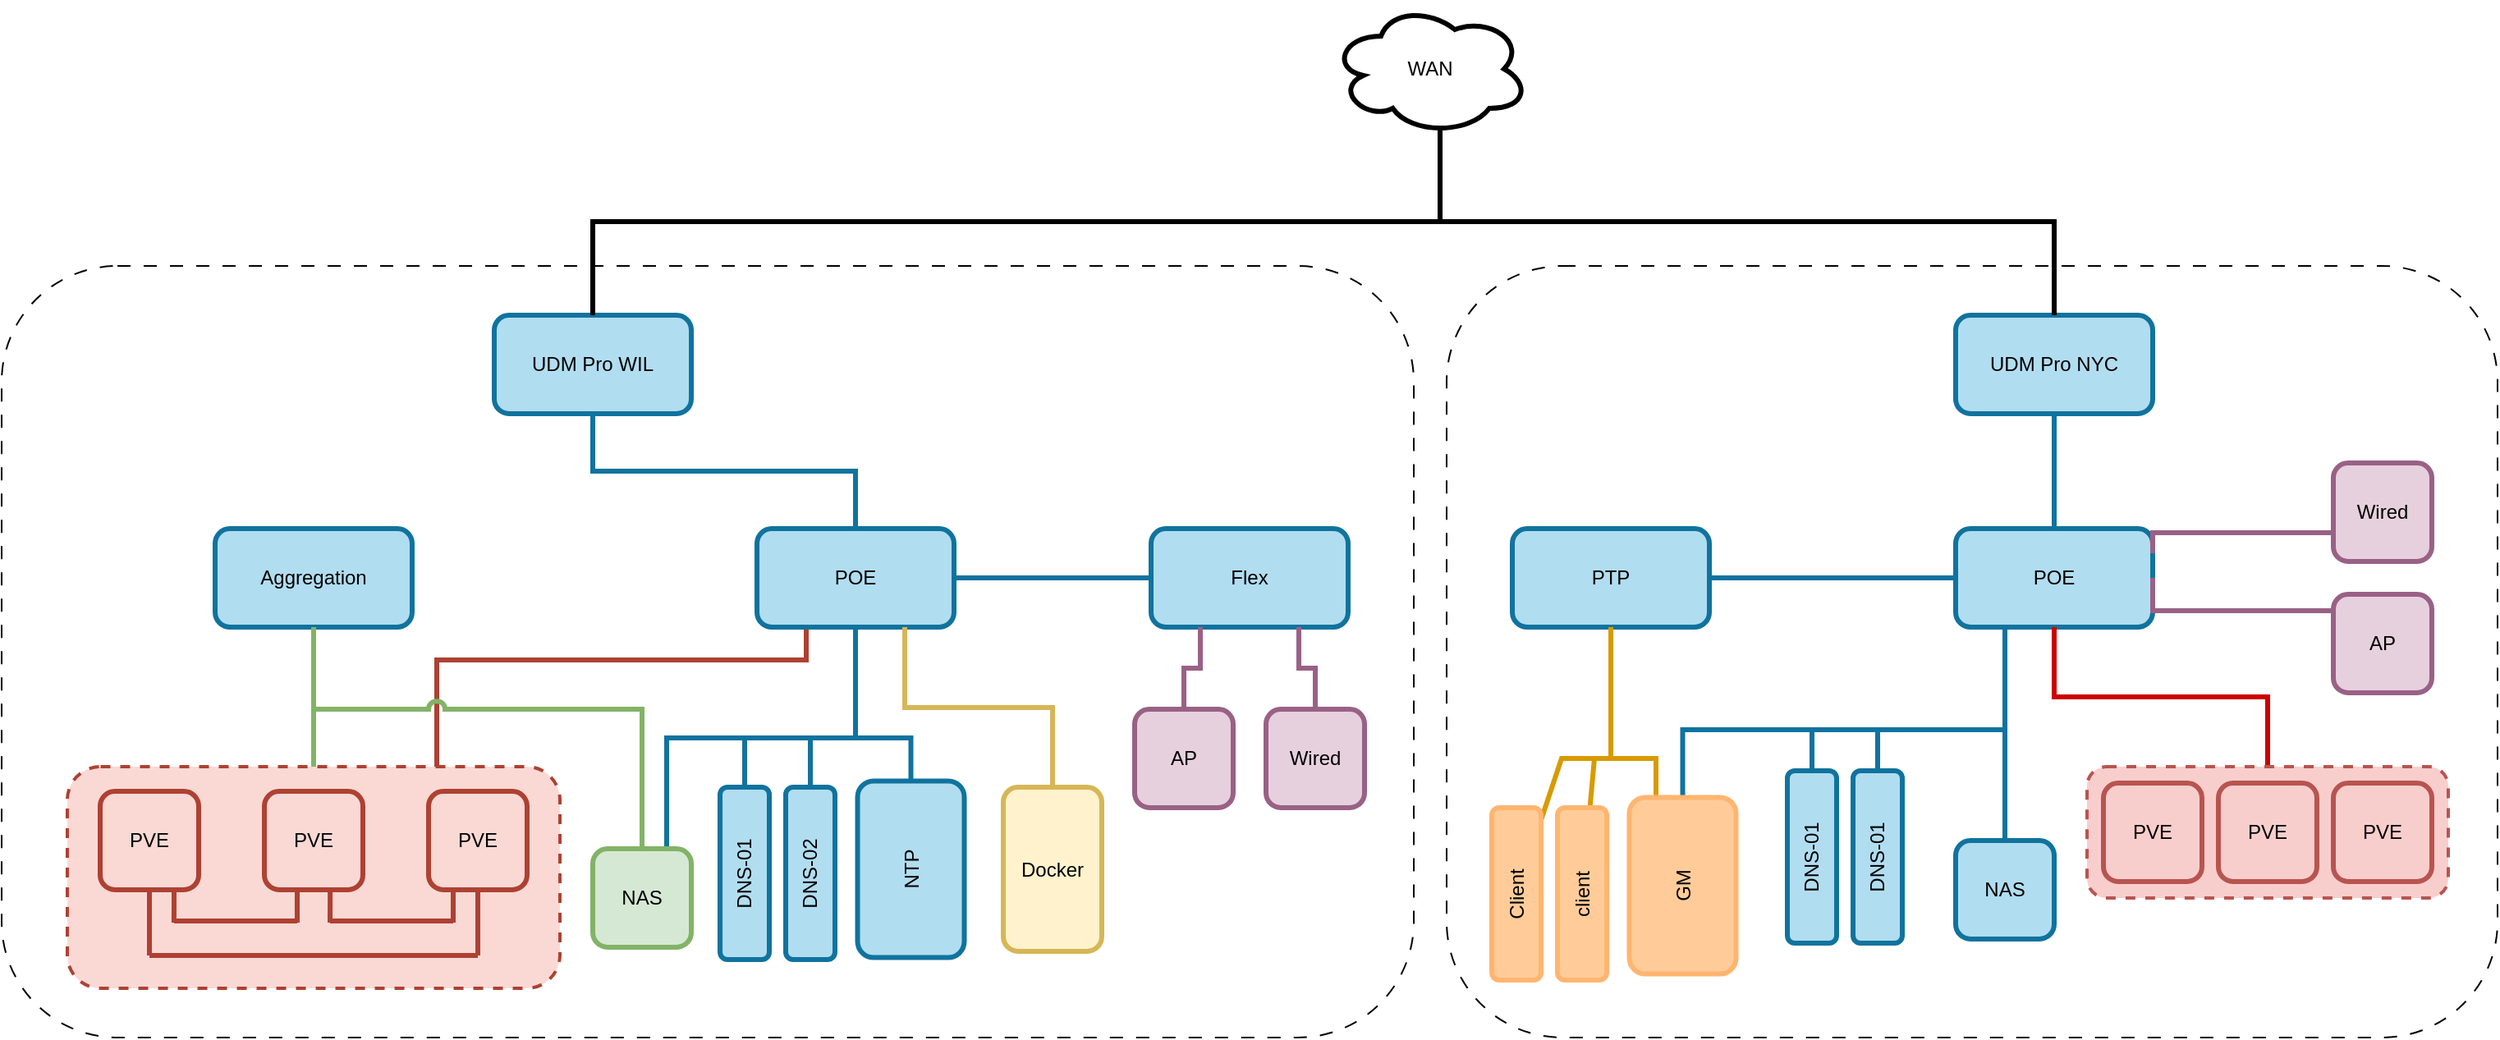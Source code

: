 <mxfile version="26.2.14">
  <diagram name="Page-1" id="lpGjizRIBNB4KOwUtDhZ">
    <mxGraphModel dx="1426" dy="777" grid="1" gridSize="10" guides="1" tooltips="1" connect="1" arrows="1" fold="1" page="1" pageScale="1" pageWidth="850" pageHeight="1100" math="0" shadow="0">
      <root>
        <mxCell id="0" />
        <mxCell id="1" parent="0" />
        <mxCell id="pDLpb-r-_teEG-7h8mRC-50" value="" style="rounded=1;whiteSpace=wrap;html=1;fillColor=none;strokeColor=default;dashed=1;dashPattern=8 8;strokeWidth=1;" parent="1" vertex="1">
          <mxGeometry x="20" y="200" width="860" height="470" as="geometry" />
        </mxCell>
        <mxCell id="pDLpb-r-_teEG-7h8mRC-169" style="edgeStyle=elbowEdgeStyle;rounded=0;orthogonalLoop=1;jettySize=auto;elbow=vertical;html=1;fillColor=#d5e8d4;gradientColor=#97d077;strokeColor=#82b366;strokeWidth=3;endArrow=none;startFill=0;" parent="1" source="pDLpb-r-_teEG-7h8mRC-13" edge="1">
          <mxGeometry relative="1" as="geometry">
            <mxPoint x="210" y="420" as="targetPoint" />
          </mxGeometry>
        </mxCell>
        <mxCell id="pDLpb-r-_teEG-7h8mRC-13" value="" style="rounded=1;whiteSpace=wrap;html=1;dashed=1;fillColor=#fad9d5;strokeColor=#ae4132;strokeWidth=2;" parent="1" vertex="1">
          <mxGeometry x="60" y="505" width="300" height="135" as="geometry" />
        </mxCell>
        <mxCell id="pDLpb-r-_teEG-7h8mRC-93" value="" style="rounded=1;whiteSpace=wrap;html=1;fillColor=none;strokeColor=default;dashed=1;dashPattern=8 8;strokeWidth=1;" parent="1" vertex="1">
          <mxGeometry x="900" y="200" width="640" height="470" as="geometry" />
        </mxCell>
        <mxCell id="pDLpb-r-_teEG-7h8mRC-33" style="edgeStyle=elbowEdgeStyle;rounded=0;orthogonalLoop=1;jettySize=auto;elbow=vertical;html=1;exitX=0.75;exitY=0;exitDx=0;exitDy=0;entryX=0.25;entryY=1;entryDx=0;entryDy=0;endArrow=none;startFill=0;strokeWidth=3;fillColor=#fad9d5;strokeColor=#ae4132;" parent="1" source="pDLpb-r-_teEG-7h8mRC-13" target="pDLpb-r-_teEG-7h8mRC-3" edge="1">
          <mxGeometry relative="1" as="geometry">
            <Array as="points">
              <mxPoint x="400" y="440" />
            </Array>
          </mxGeometry>
        </mxCell>
        <mxCell id="pDLpb-r-_teEG-7h8mRC-1" value="UDM Pro WIL" style="rounded=1;whiteSpace=wrap;html=1;fillColor=#b1ddf0;strokeColor=#10739e;strokeWidth=3;" parent="1" vertex="1">
          <mxGeometry x="320" y="230" width="120" height="60" as="geometry" />
        </mxCell>
        <mxCell id="pDLpb-r-_teEG-7h8mRC-2" value="Aggregation" style="rounded=1;whiteSpace=wrap;html=1;fillColor=#b1ddf0;strokeColor=#10739e;strokeWidth=3;" parent="1" vertex="1">
          <mxGeometry x="150" y="360" width="120" height="60" as="geometry" />
        </mxCell>
        <mxCell id="pDLpb-r-_teEG-7h8mRC-25" style="edgeStyle=elbowEdgeStyle;rounded=0;orthogonalLoop=1;jettySize=auto;elbow=vertical;html=1;entryX=0;entryY=0.5;entryDx=0;entryDy=0;endArrow=none;startFill=0;strokeWidth=3;fillColor=#b1ddf0;strokeColor=#10739e;" parent="1" source="pDLpb-r-_teEG-7h8mRC-3" target="pDLpb-r-_teEG-7h8mRC-4" edge="1">
          <mxGeometry relative="1" as="geometry" />
        </mxCell>
        <mxCell id="pDLpb-r-_teEG-7h8mRC-119" style="edgeStyle=elbowEdgeStyle;rounded=0;orthogonalLoop=1;jettySize=auto;elbow=vertical;html=1;entryX=0.5;entryY=1;entryDx=0;entryDy=0;endArrow=none;startFill=0;strokeWidth=3;fillColor=#b1ddf0;strokeColor=#10739e;" parent="1" source="pDLpb-r-_teEG-7h8mRC-3" target="pDLpb-r-_teEG-7h8mRC-1" edge="1">
          <mxGeometry relative="1" as="geometry" />
        </mxCell>
        <mxCell id="pDLpb-r-_teEG-7h8mRC-3" value="POE" style="rounded=1;whiteSpace=wrap;html=1;fillColor=#b1ddf0;strokeColor=#10739e;strokeWidth=3;" parent="1" vertex="1">
          <mxGeometry x="480" y="360" width="120" height="60" as="geometry" />
        </mxCell>
        <mxCell id="pDLpb-r-_teEG-7h8mRC-4" value="Flex" style="rounded=1;whiteSpace=wrap;html=1;fillColor=#b1ddf0;strokeColor=#10739e;strokeWidth=3;" parent="1" vertex="1">
          <mxGeometry x="720" y="360" width="120" height="60" as="geometry" />
        </mxCell>
        <mxCell id="pDLpb-r-_teEG-7h8mRC-104" style="edgeStyle=elbowEdgeStyle;rounded=0;orthogonalLoop=1;jettySize=auto;elbow=vertical;html=1;endArrow=none;startFill=0;strokeColor=#ae4132;strokeWidth=3;fillColor=#fad9d5;" parent="1" source="pDLpb-r-_teEG-7h8mRC-14" edge="1">
          <mxGeometry relative="1" as="geometry">
            <mxPoint x="310" y="620" as="targetPoint" />
          </mxGeometry>
        </mxCell>
        <mxCell id="pDLpb-r-_teEG-7h8mRC-109" style="edgeStyle=elbowEdgeStyle;rounded=0;orthogonalLoop=1;jettySize=auto;elbow=vertical;html=1;exitX=0.25;exitY=1;exitDx=0;exitDy=0;endArrow=none;startFill=0;strokeColor=#ae4132;strokeWidth=3;fillColor=#fad9d5;" parent="1" source="pDLpb-r-_teEG-7h8mRC-14" edge="1">
          <mxGeometry relative="1" as="geometry">
            <mxPoint x="295" y="600" as="targetPoint" />
          </mxGeometry>
        </mxCell>
        <mxCell id="pDLpb-r-_teEG-7h8mRC-14" value="PVE" style="rounded=1;whiteSpace=wrap;html=1;fillColor=#fad9d5;strokeColor=#ae4132;strokeWidth=3;" parent="1" vertex="1">
          <mxGeometry x="280" y="520" width="60" height="60" as="geometry" />
        </mxCell>
        <mxCell id="pDLpb-r-_teEG-7h8mRC-110" style="edgeStyle=elbowEdgeStyle;rounded=0;orthogonalLoop=1;jettySize=auto;elbow=vertical;html=1;exitX=0.75;exitY=1;exitDx=0;exitDy=0;endArrow=none;startFill=0;strokeColor=#ae4132;strokeWidth=3;fillColor=#fad9d5;" parent="1" edge="1">
          <mxGeometry relative="1" as="geometry">
            <mxPoint x="220.002" y="600" as="targetPoint" />
            <mxPoint x="220.05" y="580" as="sourcePoint" />
          </mxGeometry>
        </mxCell>
        <mxCell id="pDLpb-r-_teEG-7h8mRC-111" style="edgeStyle=elbowEdgeStyle;rounded=0;orthogonalLoop=1;jettySize=auto;elbow=vertical;html=1;exitX=0.25;exitY=1;exitDx=0;exitDy=0;endArrow=none;startFill=0;strokeColor=#ae4132;strokeWidth=3;fillColor=#fad9d5;" parent="1" edge="1">
          <mxGeometry relative="1" as="geometry">
            <mxPoint x="200" y="600" as="targetPoint" />
            <mxPoint x="200.0" y="580" as="sourcePoint" />
          </mxGeometry>
        </mxCell>
        <mxCell id="pDLpb-r-_teEG-7h8mRC-15" value="PVE" style="rounded=1;whiteSpace=wrap;html=1;fillColor=#fad9d5;strokeColor=#ae4132;strokeWidth=3;" parent="1" vertex="1">
          <mxGeometry x="180" y="520" width="60" height="60" as="geometry" />
        </mxCell>
        <mxCell id="pDLpb-r-_teEG-7h8mRC-102" style="edgeStyle=elbowEdgeStyle;rounded=0;orthogonalLoop=1;jettySize=auto;elbow=vertical;html=1;endArrow=none;startFill=0;strokeColor=#ae4132;strokeWidth=3;fillColor=#fad9d5;" parent="1" source="pDLpb-r-_teEG-7h8mRC-16" edge="1">
          <mxGeometry relative="1" as="geometry">
            <mxPoint x="110" y="620" as="targetPoint" />
          </mxGeometry>
        </mxCell>
        <mxCell id="pDLpb-r-_teEG-7h8mRC-108" style="edgeStyle=elbowEdgeStyle;rounded=0;orthogonalLoop=1;jettySize=auto;elbow=vertical;html=1;exitX=0.75;exitY=1;exitDx=0;exitDy=0;endArrow=none;startFill=0;strokeColor=#ae4132;strokeWidth=3;fillColor=#fad9d5;" parent="1" source="pDLpb-r-_teEG-7h8mRC-16" edge="1">
          <mxGeometry relative="1" as="geometry">
            <mxPoint x="124.952" y="600" as="targetPoint" />
          </mxGeometry>
        </mxCell>
        <mxCell id="pDLpb-r-_teEG-7h8mRC-16" value="PVE" style="rounded=1;whiteSpace=wrap;html=1;fillColor=#fad9d5;strokeColor=#ae4132;strokeWidth=3;" parent="1" vertex="1">
          <mxGeometry x="80" y="520" width="60" height="60" as="geometry" />
        </mxCell>
        <mxCell id="pDLpb-r-_teEG-7h8mRC-114" style="edgeStyle=elbowEdgeStyle;rounded=0;orthogonalLoop=1;jettySize=auto;elbow=vertical;html=1;exitX=0.75;exitY=0;exitDx=0;exitDy=0;entryX=0.5;entryY=1;entryDx=0;entryDy=0;strokeWidth=3;endArrow=none;startFill=0;strokeColor=#10739e;fillColor=#b1ddf0;" parent="1" source="pDLpb-r-_teEG-7h8mRC-29" target="pDLpb-r-_teEG-7h8mRC-3" edge="1">
          <mxGeometry relative="1" as="geometry" />
        </mxCell>
        <mxCell id="pDLpb-r-_teEG-7h8mRC-168" style="edgeStyle=elbowEdgeStyle;rounded=0;orthogonalLoop=1;jettySize=auto;elbow=vertical;html=1;strokeWidth=3;endArrow=none;startFill=0;fillColor=#d5e8d4;gradientColor=#97d077;strokeColor=#82b366;jumpStyle=arc;" parent="1" source="pDLpb-r-_teEG-7h8mRC-29" edge="1">
          <mxGeometry relative="1" as="geometry">
            <mxPoint x="210" y="420" as="targetPoint" />
            <Array as="points">
              <mxPoint x="300" y="470" />
            </Array>
          </mxGeometry>
        </mxCell>
        <mxCell id="pDLpb-r-_teEG-7h8mRC-29" value="NAS" style="rounded=1;whiteSpace=wrap;html=1;fillColor=#d5e8d4;strokeColor=#82b366;strokeWidth=3;" parent="1" vertex="1">
          <mxGeometry x="380" y="555" width="60" height="60" as="geometry" />
        </mxCell>
        <mxCell id="pDLpb-r-_teEG-7h8mRC-39" style="edgeStyle=elbowEdgeStyle;rounded=0;orthogonalLoop=1;jettySize=auto;elbow=vertical;html=1;entryX=0.25;entryY=1;entryDx=0;entryDy=0;strokeWidth=3;fillColor=#e6d0de;gradientColor=#d5739d;strokeColor=#996185;endArrow=none;startFill=0;" parent="1" source="pDLpb-r-_teEG-7h8mRC-34" target="pDLpb-r-_teEG-7h8mRC-4" edge="1">
          <mxGeometry relative="1" as="geometry" />
        </mxCell>
        <mxCell id="pDLpb-r-_teEG-7h8mRC-34" value="AP" style="rounded=1;whiteSpace=wrap;html=1;fillColor=#e6d0de;gradientColor=none;strokeColor=#996185;strokeWidth=3;" parent="1" vertex="1">
          <mxGeometry x="710" y="470" width="60" height="60" as="geometry" />
        </mxCell>
        <mxCell id="pDLpb-r-_teEG-7h8mRC-120" style="edgeStyle=elbowEdgeStyle;rounded=0;orthogonalLoop=1;jettySize=auto;elbow=vertical;html=1;entryX=0.75;entryY=1;entryDx=0;entryDy=0;endArrow=none;startFill=0;strokeWidth=3;strokeColor=#d6b656;fillColor=#fff2cc;gradientColor=#ffd966;" parent="1" source="pDLpb-r-_teEG-7h8mRC-35" target="pDLpb-r-_teEG-7h8mRC-3" edge="1">
          <mxGeometry relative="1" as="geometry" />
        </mxCell>
        <mxCell id="pDLpb-r-_teEG-7h8mRC-35" value="Docker" style="rounded=1;whiteSpace=wrap;html=1;fillColor=#fff2cc;strokeColor=#d6b656;gradientColor=none;strokeWidth=3;" parent="1" vertex="1">
          <mxGeometry x="630" y="517.5" width="60" height="100" as="geometry" />
        </mxCell>
        <mxCell id="pDLpb-r-_teEG-7h8mRC-40" style="edgeStyle=elbowEdgeStyle;rounded=0;orthogonalLoop=1;jettySize=auto;elbow=vertical;html=1;entryX=0.75;entryY=1;entryDx=0;entryDy=0;endArrow=none;startFill=0;strokeWidth=3;fillColor=#e6d0de;gradientColor=#d5739d;strokeColor=#996185;" parent="1" source="pDLpb-r-_teEG-7h8mRC-36" target="pDLpb-r-_teEG-7h8mRC-4" edge="1">
          <mxGeometry relative="1" as="geometry" />
        </mxCell>
        <mxCell id="pDLpb-r-_teEG-7h8mRC-36" value="Wired" style="rounded=1;whiteSpace=wrap;html=1;fillColor=#e6d0de;gradientColor=none;strokeColor=#996185;strokeWidth=3;" parent="1" vertex="1">
          <mxGeometry x="790" y="470" width="60" height="60" as="geometry" />
        </mxCell>
        <mxCell id="pDLpb-r-_teEG-7h8mRC-115" style="edgeStyle=elbowEdgeStyle;rounded=0;orthogonalLoop=1;jettySize=auto;elbow=vertical;html=1;entryX=0.5;entryY=1;entryDx=0;entryDy=0;strokeWidth=3;endArrow=none;startFill=0;strokeColor=#10739e;fillColor=#b1ddf0;" parent="1" source="pDLpb-r-_teEG-7h8mRC-41" target="pDLpb-r-_teEG-7h8mRC-3" edge="1">
          <mxGeometry relative="1" as="geometry" />
        </mxCell>
        <mxCell id="pDLpb-r-_teEG-7h8mRC-41" value="DNS-02" style="rounded=1;whiteSpace=wrap;html=1;rotation=-90;fillColor=#b1ddf0;strokeColor=#10739e;strokeWidth=3;" parent="1" vertex="1">
          <mxGeometry x="460" y="555" width="105" height="30" as="geometry" />
        </mxCell>
        <mxCell id="pDLpb-r-_teEG-7h8mRC-116" style="edgeStyle=elbowEdgeStyle;rounded=0;orthogonalLoop=1;jettySize=auto;elbow=vertical;html=1;entryX=0.5;entryY=1;entryDx=0;entryDy=0;strokeWidth=3;endArrow=none;startFill=0;strokeColor=#10739e;fillColor=#b1ddf0;" parent="1" source="pDLpb-r-_teEG-7h8mRC-42" target="pDLpb-r-_teEG-7h8mRC-3" edge="1">
          <mxGeometry relative="1" as="geometry" />
        </mxCell>
        <mxCell id="pDLpb-r-_teEG-7h8mRC-42" value="DNS-01" style="rounded=1;whiteSpace=wrap;html=1;rotation=-90;fillColor=#b1ddf0;strokeColor=#10739e;strokeWidth=3;" parent="1" vertex="1">
          <mxGeometry x="420" y="555" width="105" height="30" as="geometry" />
        </mxCell>
        <mxCell id="pDLpb-r-_teEG-7h8mRC-117" style="edgeStyle=elbowEdgeStyle;rounded=0;orthogonalLoop=1;jettySize=auto;elbow=vertical;html=1;strokeWidth=3;endArrow=none;startFill=0;strokeColor=#10739e;fillColor=#b1ddf0;" parent="1" source="pDLpb-r-_teEG-7h8mRC-45" edge="1">
          <mxGeometry relative="1" as="geometry">
            <mxPoint x="540" y="440" as="targetPoint" />
          </mxGeometry>
        </mxCell>
        <mxCell id="pDLpb-r-_teEG-7h8mRC-45" value="NTP" style="rounded=1;whiteSpace=wrap;html=1;rotation=-90;fillColor=#b1ddf0;strokeColor=#10739e;strokeWidth=3;" parent="1" vertex="1">
          <mxGeometry x="520" y="535" width="107.5" height="65" as="geometry" />
        </mxCell>
        <mxCell id="pDLpb-r-_teEG-7h8mRC-52" style="edgeStyle=elbowEdgeStyle;rounded=0;orthogonalLoop=1;jettySize=auto;elbow=vertical;html=1;exitX=1;exitY=0.5;exitDx=0;exitDy=0;strokeWidth=3;" parent="1" source="pDLpb-r-_teEG-7h8mRC-50" target="pDLpb-r-_teEG-7h8mRC-50" edge="1">
          <mxGeometry relative="1" as="geometry" />
        </mxCell>
        <mxCell id="pDLpb-r-_teEG-7h8mRC-54" value="UDM Pro NYC" style="rounded=1;whiteSpace=wrap;html=1;fillColor=#b1ddf0;strokeColor=#10739e;strokeWidth=3;" parent="1" vertex="1">
          <mxGeometry x="1210" y="230" width="120" height="60" as="geometry" />
        </mxCell>
        <mxCell id="pDLpb-r-_teEG-7h8mRC-58" style="edgeStyle=elbowEdgeStyle;rounded=0;orthogonalLoop=1;jettySize=auto;elbow=vertical;html=1;entryX=0;entryY=0.5;entryDx=0;entryDy=0;endArrow=none;startFill=0;fillColor=#b1ddf0;strokeColor=#10739e;strokeWidth=3;" parent="1" source="pDLpb-r-_teEG-7h8mRC-55" target="pDLpb-r-_teEG-7h8mRC-56" edge="1">
          <mxGeometry relative="1" as="geometry" />
        </mxCell>
        <mxCell id="pDLpb-r-_teEG-7h8mRC-123" style="edgeStyle=elbowEdgeStyle;rounded=0;orthogonalLoop=1;jettySize=auto;elbow=vertical;html=1;exitX=0.5;exitY=1;exitDx=0;exitDy=0;entryX=1;entryY=0.25;entryDx=0;entryDy=0;endArrow=none;startFill=0;strokeWidth=3;fillColor=#ffcd28;gradientColor=#ffa500;strokeColor=#d79b00;" parent="1" source="pDLpb-r-_teEG-7h8mRC-55" target="pDLpb-r-_teEG-7h8mRC-64" edge="1">
          <mxGeometry relative="1" as="geometry">
            <Array as="points">
              <mxPoint x="1000" y="500" />
            </Array>
          </mxGeometry>
        </mxCell>
        <mxCell id="pDLpb-r-_teEG-7h8mRC-55" value="PTP" style="rounded=1;whiteSpace=wrap;html=1;fillColor=#b1ddf0;strokeColor=#10739e;strokeWidth=3;" parent="1" vertex="1">
          <mxGeometry x="940" y="360" width="120" height="60" as="geometry" />
        </mxCell>
        <mxCell id="pDLpb-r-_teEG-7h8mRC-87" style="edgeStyle=elbowEdgeStyle;rounded=0;orthogonalLoop=1;jettySize=auto;elbow=vertical;html=1;endArrow=none;startFill=0;fillColor=#b1ddf0;strokeColor=#10739e;strokeWidth=3;" parent="1" source="pDLpb-r-_teEG-7h8mRC-56" target="pDLpb-r-_teEG-7h8mRC-54" edge="1">
          <mxGeometry relative="1" as="geometry" />
        </mxCell>
        <mxCell id="pDLpb-r-_teEG-7h8mRC-56" value="POE" style="rounded=1;whiteSpace=wrap;html=1;fillColor=#b1ddf0;strokeColor=#10739e;strokeWidth=3;" parent="1" vertex="1">
          <mxGeometry x="1210" y="360" width="120" height="60" as="geometry" />
        </mxCell>
        <mxCell id="pDLpb-r-_teEG-7h8mRC-86" style="edgeStyle=elbowEdgeStyle;rounded=0;orthogonalLoop=1;jettySize=auto;elbow=vertical;html=1;entryX=0.5;entryY=1;entryDx=0;entryDy=0;endArrow=none;startFill=0;strokeColor=#CC0000;strokeWidth=3;" parent="1" source="pDLpb-r-_teEG-7h8mRC-59" target="pDLpb-r-_teEG-7h8mRC-56" edge="1">
          <mxGeometry relative="1" as="geometry" />
        </mxCell>
        <mxCell id="pDLpb-r-_teEG-7h8mRC-59" value="" style="rounded=1;whiteSpace=wrap;html=1;dashed=1;fillColor=#f8cecc;gradientColor=none;strokeColor=#b85450;strokeWidth=2;" parent="1" vertex="1">
          <mxGeometry x="1290" y="505" width="220" height="80" as="geometry" />
        </mxCell>
        <mxCell id="pDLpb-r-_teEG-7h8mRC-60" value="PVE" style="rounded=1;whiteSpace=wrap;html=1;fillColor=#f8cecc;gradientColor=none;strokeColor=#b85450;strokeWidth=3;" parent="1" vertex="1">
          <mxGeometry x="1440" y="515" width="60" height="60" as="geometry" />
        </mxCell>
        <mxCell id="pDLpb-r-_teEG-7h8mRC-61" value="PVE" style="rounded=1;whiteSpace=wrap;html=1;fillColor=#f8cecc;gradientColor=none;strokeColor=#b85450;strokeWidth=3;" parent="1" vertex="1">
          <mxGeometry x="1370" y="515" width="60" height="60" as="geometry" />
        </mxCell>
        <mxCell id="pDLpb-r-_teEG-7h8mRC-62" value="PVE" style="rounded=1;whiteSpace=wrap;html=1;fillColor=#f8cecc;gradientColor=none;strokeColor=#b85450;strokeWidth=3;" parent="1" vertex="1">
          <mxGeometry x="1300" y="515" width="60" height="60" as="geometry" />
        </mxCell>
        <mxCell id="pDLpb-r-_teEG-7h8mRC-84" style="edgeStyle=elbowEdgeStyle;rounded=0;orthogonalLoop=1;jettySize=auto;elbow=vertical;html=1;entryX=0.25;entryY=1;entryDx=0;entryDy=0;endArrow=none;startFill=0;strokeWidth=3;fillColor=#b1ddf0;strokeColor=#10739e;" parent="1" source="pDLpb-r-_teEG-7h8mRC-64" target="pDLpb-r-_teEG-7h8mRC-56" edge="1">
          <mxGeometry relative="1" as="geometry" />
        </mxCell>
        <mxCell id="pDLpb-r-_teEG-7h8mRC-64" value="GM" style="rounded=1;whiteSpace=wrap;html=1;rotation=-90;fillColor=#ffcc99;strokeColor=#FFB570;strokeWidth=3;" parent="1" vertex="1">
          <mxGeometry x="990" y="545" width="107.5" height="65" as="geometry" />
        </mxCell>
        <mxCell id="pDLpb-r-_teEG-7h8mRC-74" style="edgeStyle=elbowEdgeStyle;rounded=0;orthogonalLoop=1;jettySize=auto;elbow=vertical;html=1;entryX=0.5;entryY=1;entryDx=0;entryDy=0;endArrow=none;startFill=0;strokeWidth=3;fillColor=#ffcd28;gradientColor=#ffa500;strokeColor=#d79b00;" parent="1" source="pDLpb-r-_teEG-7h8mRC-65" target="pDLpb-r-_teEG-7h8mRC-55" edge="1">
          <mxGeometry relative="1" as="geometry">
            <Array as="points">
              <mxPoint x="990" y="500" />
            </Array>
          </mxGeometry>
        </mxCell>
        <mxCell id="pDLpb-r-_teEG-7h8mRC-65" value="client" style="rounded=1;whiteSpace=wrap;html=1;rotation=-90;fillColor=#ffcc99;strokeColor=#FFB570;strokeWidth=3;" parent="1" vertex="1">
          <mxGeometry x="930" y="567.5" width="105" height="30" as="geometry" />
        </mxCell>
        <mxCell id="pDLpb-r-_teEG-7h8mRC-76" style="edgeStyle=elbowEdgeStyle;rounded=0;orthogonalLoop=1;jettySize=auto;elbow=vertical;html=1;entryX=0.25;entryY=1;entryDx=0;entryDy=0;endArrow=none;startFill=0;strokeWidth=3;fillColor=#b1ddf0;strokeColor=#10739e;" parent="1" source="pDLpb-r-_teEG-7h8mRC-66" target="pDLpb-r-_teEG-7h8mRC-56" edge="1">
          <mxGeometry relative="1" as="geometry" />
        </mxCell>
        <mxCell id="pDLpb-r-_teEG-7h8mRC-66" value="DNS-01" style="rounded=1;whiteSpace=wrap;html=1;rotation=-90;fillColor=#b1ddf0;strokeColor=#10739e;strokeWidth=3;" parent="1" vertex="1">
          <mxGeometry x="1070" y="545" width="105" height="30" as="geometry" />
        </mxCell>
        <mxCell id="pDLpb-r-_teEG-7h8mRC-73" style="edgeStyle=elbowEdgeStyle;rounded=0;orthogonalLoop=1;jettySize=auto;elbow=vertical;html=1;entryX=0.5;entryY=1;entryDx=0;entryDy=0;endArrow=none;startFill=0;strokeWidth=3;fillColor=#ffcd28;gradientColor=#ffa500;strokeColor=#d79b00;" parent="1" source="pDLpb-r-_teEG-7h8mRC-68" target="pDLpb-r-_teEG-7h8mRC-55" edge="1">
          <mxGeometry relative="1" as="geometry">
            <Array as="points">
              <mxPoint x="970" y="500" />
            </Array>
          </mxGeometry>
        </mxCell>
        <mxCell id="pDLpb-r-_teEG-7h8mRC-68" value="Client" style="rounded=1;whiteSpace=wrap;html=1;rotation=-90;fillColor=#ffcc99;strokeColor=#FFB570;strokeWidth=3;" parent="1" vertex="1">
          <mxGeometry x="890" y="567.5" width="105" height="30" as="geometry" />
        </mxCell>
        <mxCell id="pDLpb-r-_teEG-7h8mRC-77" style="edgeStyle=elbowEdgeStyle;rounded=0;orthogonalLoop=1;jettySize=auto;elbow=vertical;html=1;entryX=0.25;entryY=1;entryDx=0;entryDy=0;endArrow=none;startFill=0;strokeWidth=3;fillColor=#b1ddf0;strokeColor=#10739e;" parent="1" source="pDLpb-r-_teEG-7h8mRC-69" target="pDLpb-r-_teEG-7h8mRC-56" edge="1">
          <mxGeometry relative="1" as="geometry" />
        </mxCell>
        <mxCell id="pDLpb-r-_teEG-7h8mRC-69" value="DNS-01" style="rounded=1;whiteSpace=wrap;html=1;rotation=-90;fillColor=#b1ddf0;strokeColor=#10739e;strokeWidth=3;" parent="1" vertex="1">
          <mxGeometry x="1110" y="545" width="105" height="30" as="geometry" />
        </mxCell>
        <mxCell id="pDLpb-r-_teEG-7h8mRC-133" style="edgeStyle=elbowEdgeStyle;rounded=0;orthogonalLoop=1;jettySize=auto;elbow=vertical;html=1;exitX=0;exitY=0.5;exitDx=0;exitDy=0;entryX=1;entryY=0.25;entryDx=0;entryDy=0;fillColor=#e6d0de;strokeColor=#996185;strokeWidth=3;endArrow=none;startFill=0;gradientColor=#d5739d;" parent="1" source="pDLpb-r-_teEG-7h8mRC-88" target="pDLpb-r-_teEG-7h8mRC-56" edge="1">
          <mxGeometry relative="1" as="geometry" />
        </mxCell>
        <mxCell id="pDLpb-r-_teEG-7h8mRC-88" value="Wired" style="rounded=1;whiteSpace=wrap;html=1;strokeWidth=3;fillColor=#e6d0de;gradientColor=none;strokeColor=#996185;" parent="1" vertex="1">
          <mxGeometry x="1440" y="320" width="60" height="60" as="geometry" />
        </mxCell>
        <mxCell id="pDLpb-r-_teEG-7h8mRC-134" style="edgeStyle=elbowEdgeStyle;rounded=0;orthogonalLoop=1;jettySize=auto;elbow=vertical;html=1;exitX=0;exitY=0.5;exitDx=0;exitDy=0;entryX=1;entryY=0.5;entryDx=0;entryDy=0;fillColor=#e6d0de;strokeColor=#996185;strokeWidth=3;endArrow=none;startFill=0;gradientColor=#d5739d;" parent="1" source="pDLpb-r-_teEG-7h8mRC-89" target="pDLpb-r-_teEG-7h8mRC-56" edge="1">
          <mxGeometry relative="1" as="geometry" />
        </mxCell>
        <mxCell id="pDLpb-r-_teEG-7h8mRC-89" value="AP" style="rounded=1;whiteSpace=wrap;html=1;strokeWidth=3;fillColor=#e6d0de;gradientColor=none;strokeColor=#996185;" parent="1" vertex="1">
          <mxGeometry x="1440" y="400" width="60" height="60" as="geometry" />
        </mxCell>
        <mxCell id="pDLpb-r-_teEG-7h8mRC-94" value="WAN" style="ellipse;shape=cloud;whiteSpace=wrap;html=1;strokeWidth=3;" parent="1" vertex="1">
          <mxGeometry x="830" y="40" width="120" height="80" as="geometry" />
        </mxCell>
        <mxCell id="pDLpb-r-_teEG-7h8mRC-95" style="edgeStyle=elbowEdgeStyle;rounded=0;orthogonalLoop=1;jettySize=auto;elbow=vertical;html=1;entryX=0.55;entryY=0.95;entryDx=0;entryDy=0;entryPerimeter=0;endArrow=none;startFill=0;strokeWidth=3;" parent="1" source="pDLpb-r-_teEG-7h8mRC-1" target="pDLpb-r-_teEG-7h8mRC-94" edge="1">
          <mxGeometry relative="1" as="geometry" />
        </mxCell>
        <mxCell id="pDLpb-r-_teEG-7h8mRC-97" style="edgeStyle=elbowEdgeStyle;rounded=0;orthogonalLoop=1;jettySize=auto;elbow=vertical;html=1;entryX=0.55;entryY=0.95;entryDx=0;entryDy=0;entryPerimeter=0;endArrow=none;startFill=0;strokeWidth=3;" parent="1" source="pDLpb-r-_teEG-7h8mRC-54" target="pDLpb-r-_teEG-7h8mRC-94" edge="1">
          <mxGeometry relative="1" as="geometry" />
        </mxCell>
        <mxCell id="pDLpb-r-_teEG-7h8mRC-101" value="" style="endArrow=none;html=1;rounded=0;elbow=vertical;strokeColor=#ae4132;strokeWidth=3;fillColor=#fad9d5;" parent="1" edge="1">
          <mxGeometry width="50" height="50" relative="1" as="geometry">
            <mxPoint x="110" y="620" as="sourcePoint" />
            <mxPoint x="310" y="620" as="targetPoint" />
          </mxGeometry>
        </mxCell>
        <mxCell id="pDLpb-r-_teEG-7h8mRC-106" value="" style="endArrow=none;html=1;rounded=0;elbow=vertical;strokeColor=#ae4132;strokeWidth=3;fillColor=#fad9d5;" parent="1" edge="1">
          <mxGeometry width="50" height="50" relative="1" as="geometry">
            <mxPoint x="125" y="599.05" as="sourcePoint" />
            <mxPoint x="200" y="599" as="targetPoint" />
          </mxGeometry>
        </mxCell>
        <mxCell id="pDLpb-r-_teEG-7h8mRC-107" value="" style="endArrow=none;html=1;rounded=0;elbow=vertical;strokeColor=#ae4132;strokeWidth=3;fillColor=#fad9d5;" parent="1" edge="1">
          <mxGeometry width="50" height="50" relative="1" as="geometry">
            <mxPoint x="220" y="599" as="sourcePoint" />
            <mxPoint x="295" y="599.05" as="targetPoint" />
          </mxGeometry>
        </mxCell>
        <mxCell id="pDLpb-r-_teEG-7h8mRC-132" style="edgeStyle=elbowEdgeStyle;rounded=0;orthogonalLoop=1;jettySize=auto;elbow=vertical;html=1;exitX=0.5;exitY=0;exitDx=0;exitDy=0;entryX=0.25;entryY=1;entryDx=0;entryDy=0;endArrow=none;startFill=0;strokeWidth=3;fillColor=#b1ddf0;strokeColor=#10739e;" parent="1" source="pDLpb-r-_teEG-7h8mRC-122" target="pDLpb-r-_teEG-7h8mRC-56" edge="1">
          <mxGeometry relative="1" as="geometry" />
        </mxCell>
        <mxCell id="pDLpb-r-_teEG-7h8mRC-122" value="NAS" style="rounded=1;whiteSpace=wrap;html=1;fillColor=#b1ddf0;strokeColor=#10739e;strokeWidth=3;" parent="1" vertex="1">
          <mxGeometry x="1210" y="550" width="60" height="60" as="geometry" />
        </mxCell>
      </root>
    </mxGraphModel>
  </diagram>
</mxfile>
